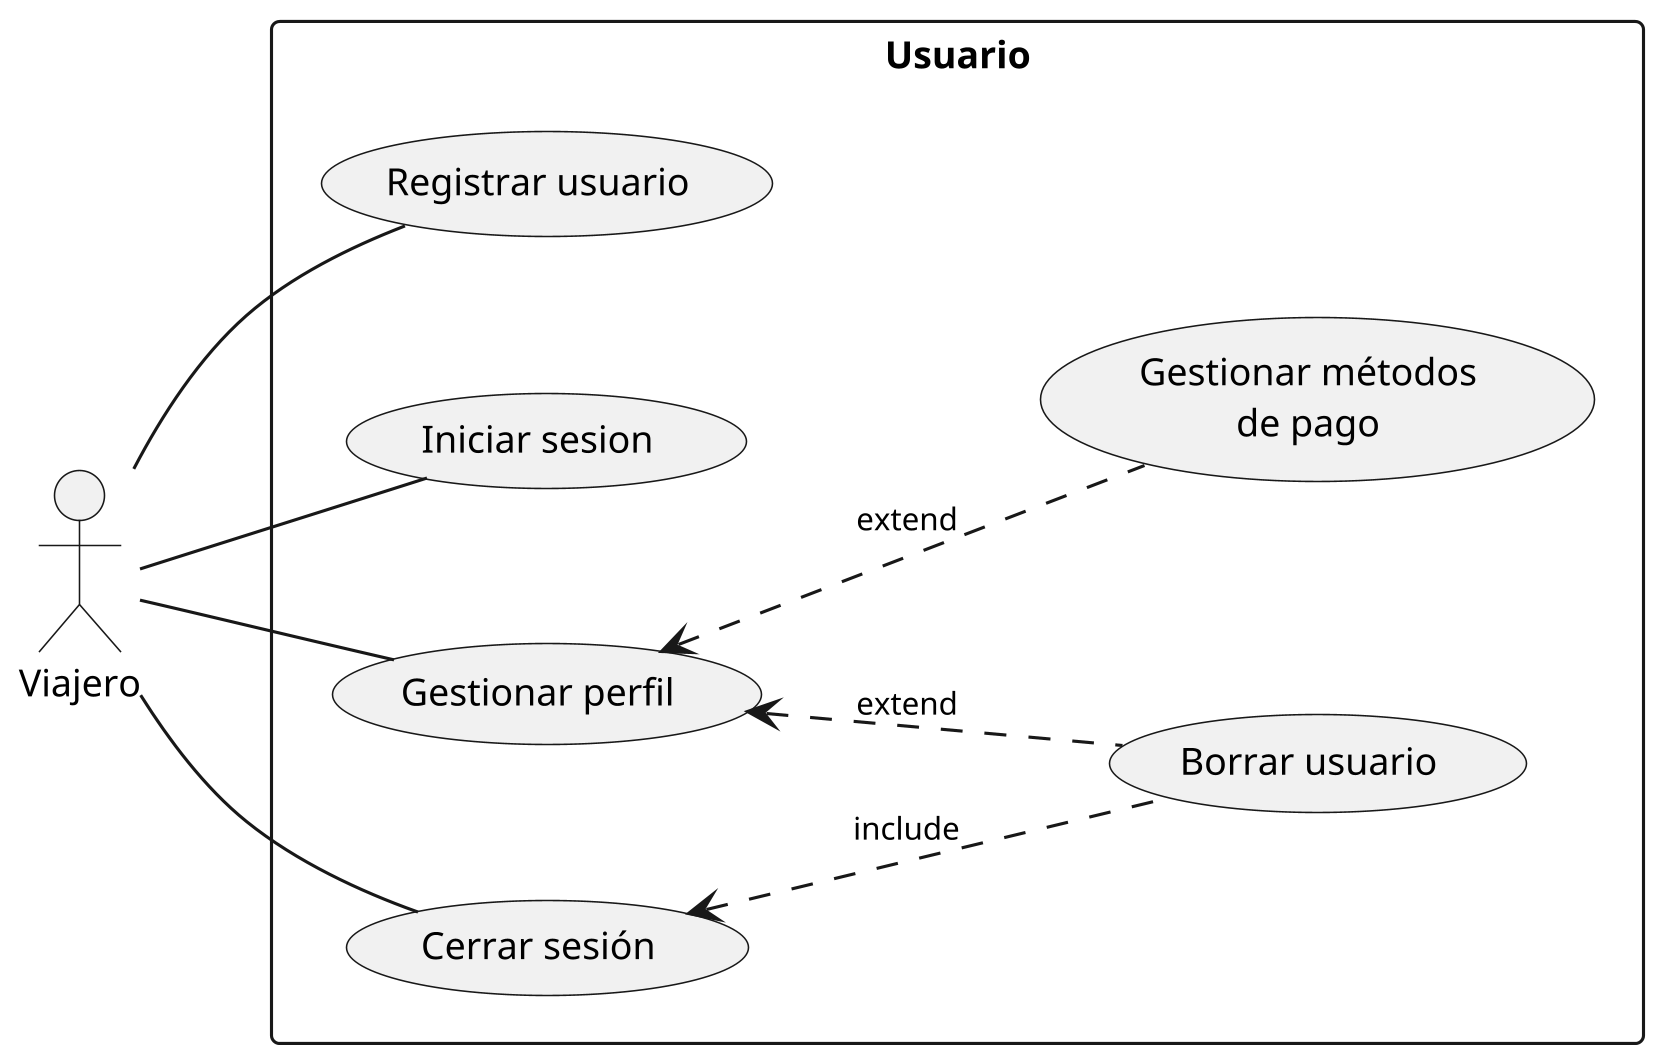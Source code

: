 @startuml
left to right direction

skinparam dpi 300
'skinparam linetype ortho
skinparam nodesep 50
skinparam ranksep 50

skinparam default{
  FontSize 12
}

skinparam arrowFontSize 10
skinparam classFontSize 14

skinparam arrowSize 10

'''

:V: as "Viajero"

rectangle Usuario {
    (Registrar usuario) as registrar
    (Iniciar sesion) as iniciar_sesion
    (Gestionar perfil) as perfil
    (Gestionar métodos\nde pago) as gestionar_pagos
    (Borrar usuario) as borrar_usuario
    (Cerrar sesión) as cerrar_sesion

    V -- registrar
    V -- iniciar_sesion
    V -- cerrar_sesion
    V -- perfil
    perfil <.. gestionar_pagos : extend
    perfil <.. borrar_usuario : extend
    cerrar_sesion <.. borrar_usuario : include
}

@enduml
